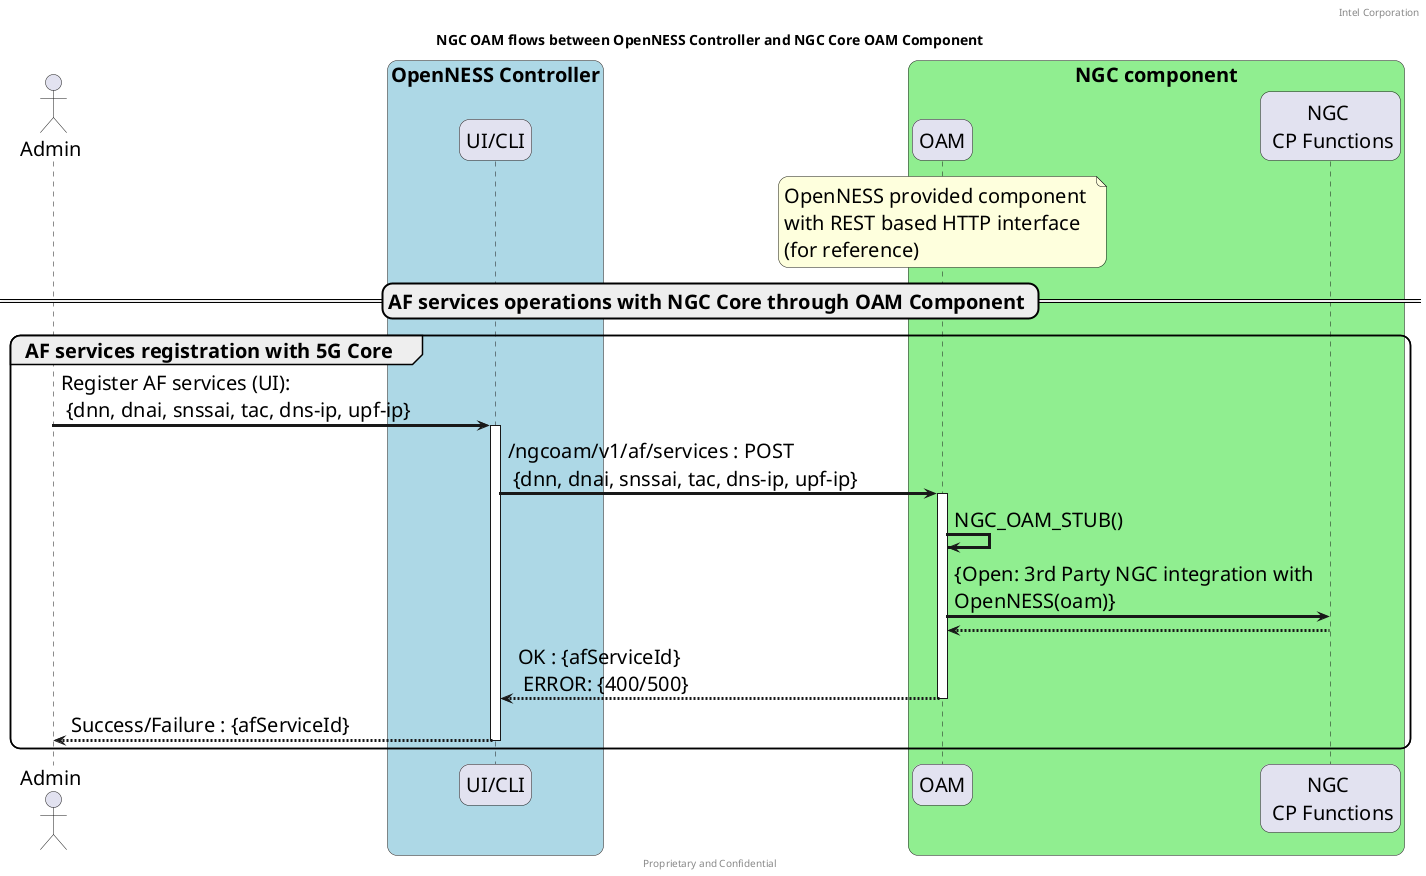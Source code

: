 @startuml
/' SPDX-License-Identifier: Apache-2.0
   Copyright (c) 2020 Intel Corporation
'/

skinparam monochrome false
skinparam roundcorner 20
skinparam defaultFontName "Intel Clear"
skinparam defaultFontSize 20
skinparam maxmessagesize 400
skinparam sequenceArrowThickness 3

header "Intel Corporation"
footer "Proprietary and Confidential"
title "NGC OAM flows between OpenNESS Controller and NGC Core OAM Component"

actor "Admin" as user
box  "OpenNESS Controller" #LightBlue
participant "UI/CLI" as cnca 
end box
box  "NGC component" #LightGreen
participant "OAM"  as oam
note over oam
   OpenNESS provided component 
   with REST based HTTP interface 
   (for reference)
end note
participant "NGC \n CP Functions" as ngccp
end box

== AF services operations with NGC Core through OAM Component ==
group AF services registration with 5G Core
    user  -> cnca : Register AF services (UI): \n {dnn, dnai, snssai, tac, dns-ip, upf-ip}
    activate cnca
    cnca  -> oam  : /ngcoam/v1/af/services : POST \n {dnn, dnai, snssai, tac, dns-ip, upf-ip}
    activate oam
    oam -> oam : NGC_OAM_STUB()
    oam -> ngccp : {Open: 3rd Party NGC integration with OpenNESS(oam)} 
    ngccp --> oam : 
    oam  --> cnca : OK : {afServiceId} \n ERROR: {400/500}
    deactivate oam
    cnca --> user : Success/Failure : {afServiceId}
    deactivate cnca
end

@enduml